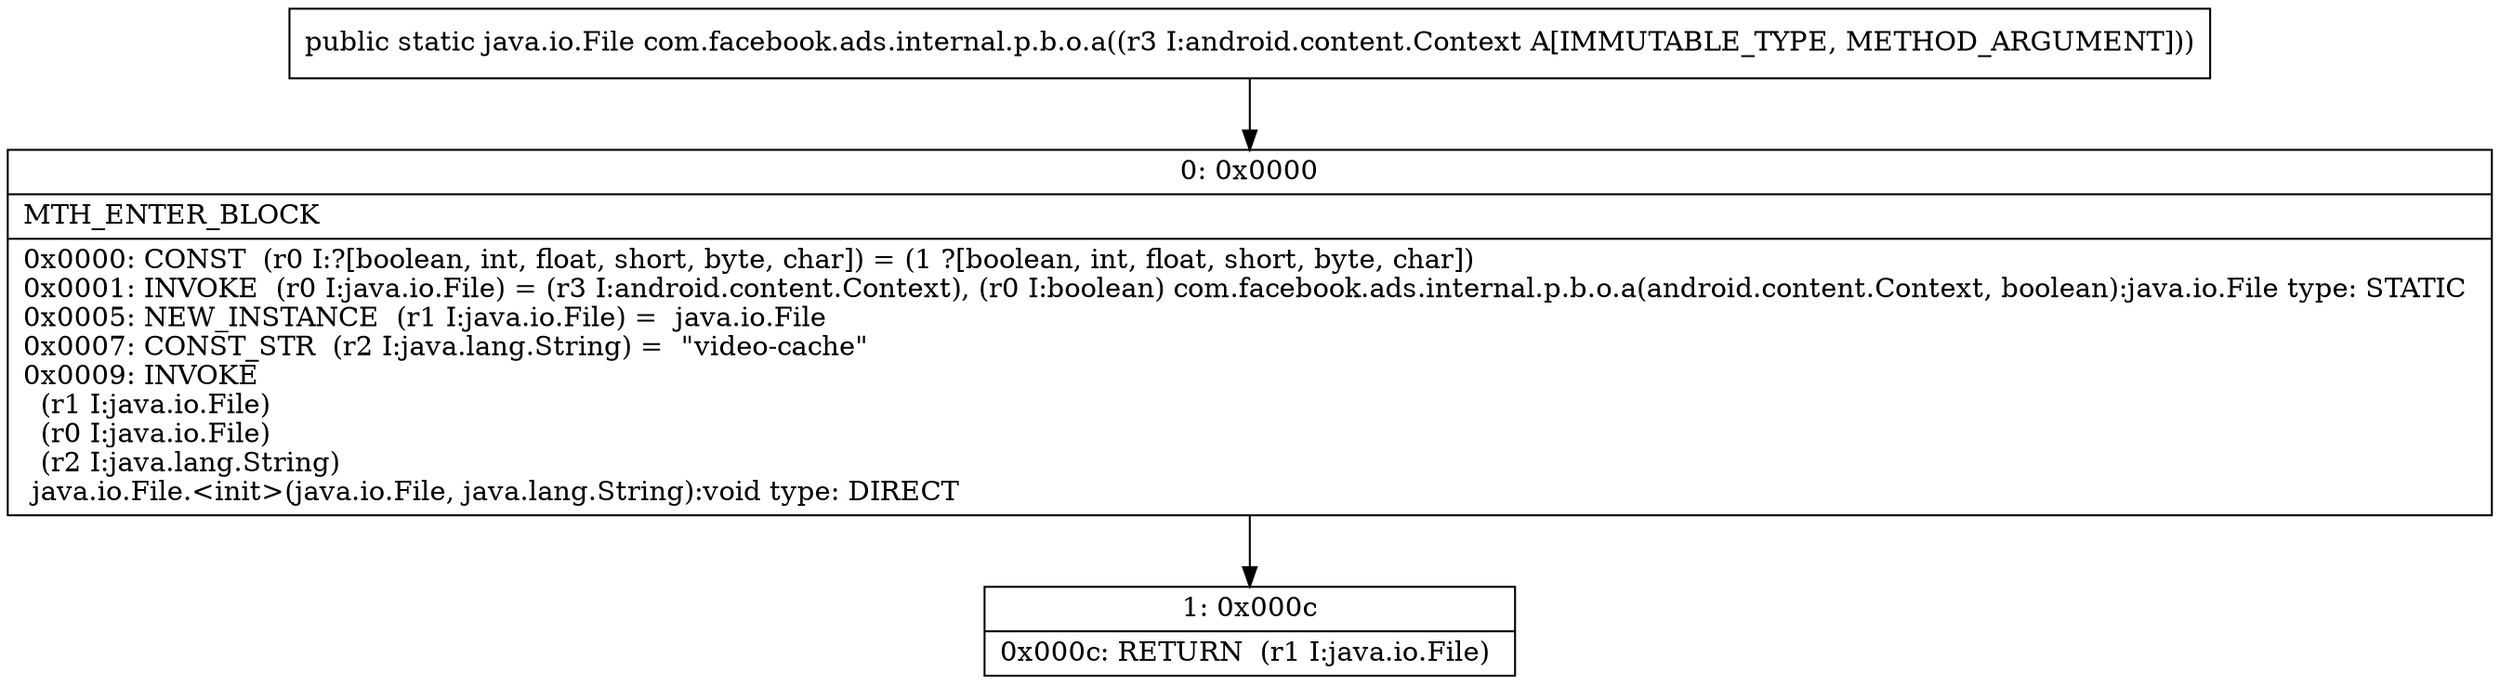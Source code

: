 digraph "CFG forcom.facebook.ads.internal.p.b.o.a(Landroid\/content\/Context;)Ljava\/io\/File;" {
Node_0 [shape=record,label="{0\:\ 0x0000|MTH_ENTER_BLOCK\l|0x0000: CONST  (r0 I:?[boolean, int, float, short, byte, char]) = (1 ?[boolean, int, float, short, byte, char]) \l0x0001: INVOKE  (r0 I:java.io.File) = (r3 I:android.content.Context), (r0 I:boolean) com.facebook.ads.internal.p.b.o.a(android.content.Context, boolean):java.io.File type: STATIC \l0x0005: NEW_INSTANCE  (r1 I:java.io.File) =  java.io.File \l0x0007: CONST_STR  (r2 I:java.lang.String) =  \"video\-cache\" \l0x0009: INVOKE  \l  (r1 I:java.io.File)\l  (r0 I:java.io.File)\l  (r2 I:java.lang.String)\l java.io.File.\<init\>(java.io.File, java.lang.String):void type: DIRECT \l}"];
Node_1 [shape=record,label="{1\:\ 0x000c|0x000c: RETURN  (r1 I:java.io.File) \l}"];
MethodNode[shape=record,label="{public static java.io.File com.facebook.ads.internal.p.b.o.a((r3 I:android.content.Context A[IMMUTABLE_TYPE, METHOD_ARGUMENT])) }"];
MethodNode -> Node_0;
Node_0 -> Node_1;
}

